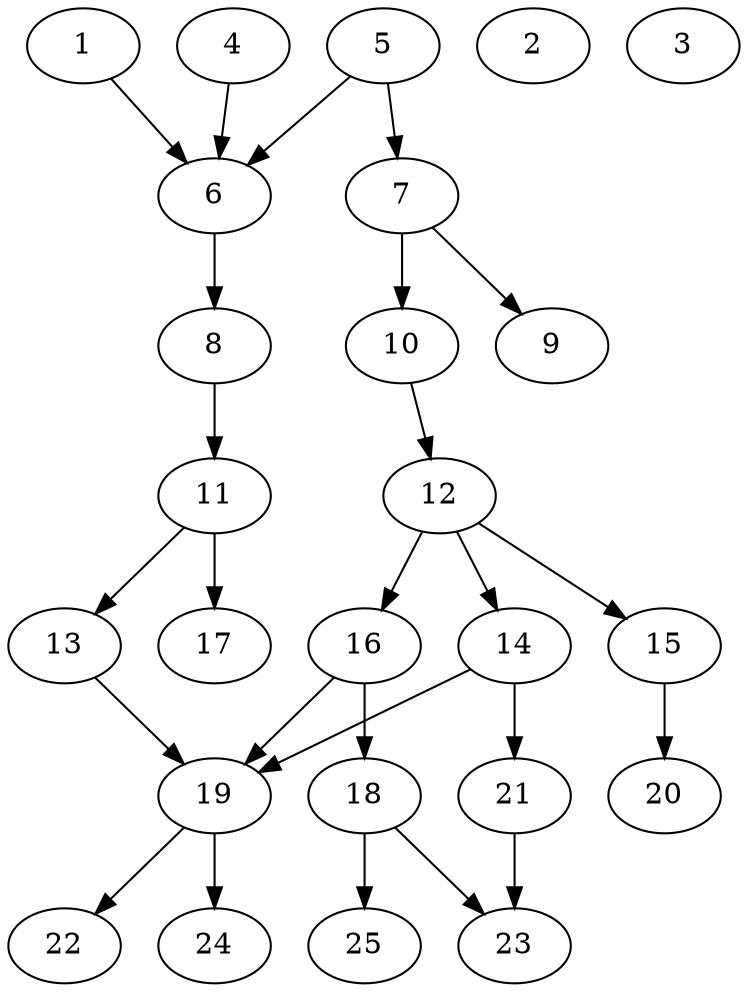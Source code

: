 // DAG automatically generated by daggen at Thu Oct  3 14:00:39 2019
// ./daggen --dot -n 25 --ccr 0.5 --fat 0.5 --regular 0.5 --density 0.5 --mindata 5242880 --maxdata 52428800 
digraph G {
  1 [size="90013696", alpha="0.02", expect_size="45006848"] 
  1 -> 6 [size ="45006848"]
  2 [size="57378816", alpha="0.16", expect_size="28689408"] 
  3 [size="36130816", alpha="0.13", expect_size="18065408"] 
  4 [size="22093824", alpha="0.06", expect_size="11046912"] 
  4 -> 6 [size ="11046912"]
  5 [size="52666368", alpha="0.04", expect_size="26333184"] 
  5 -> 6 [size ="26333184"]
  5 -> 7 [size ="26333184"]
  6 [size="40132608", alpha="0.16", expect_size="20066304"] 
  6 -> 8 [size ="20066304"]
  7 [size="50806784", alpha="0.15", expect_size="25403392"] 
  7 -> 9 [size ="25403392"]
  7 -> 10 [size ="25403392"]
  8 [size="83365888", alpha="0.08", expect_size="41682944"] 
  8 -> 11 [size ="41682944"]
  9 [size="72259584", alpha="0.16", expect_size="36129792"] 
  10 [size="75309056", alpha="0.08", expect_size="37654528"] 
  10 -> 12 [size ="37654528"]
  11 [size="45336576", alpha="0.01", expect_size="22668288"] 
  11 -> 13 [size ="22668288"]
  11 -> 17 [size ="22668288"]
  12 [size="55865344", alpha="0.05", expect_size="27932672"] 
  12 -> 14 [size ="27932672"]
  12 -> 15 [size ="27932672"]
  12 -> 16 [size ="27932672"]
  13 [size="36626432", alpha="0.17", expect_size="18313216"] 
  13 -> 19 [size ="18313216"]
  14 [size="99252224", alpha="0.08", expect_size="49626112"] 
  14 -> 19 [size ="49626112"]
  14 -> 21 [size ="49626112"]
  15 [size="31221760", alpha="0.12", expect_size="15610880"] 
  15 -> 20 [size ="15610880"]
  16 [size="50137088", alpha="0.02", expect_size="25068544"] 
  16 -> 18 [size ="25068544"]
  16 -> 19 [size ="25068544"]
  17 [size="29018112", alpha="0.16", expect_size="14509056"] 
  18 [size="101122048", alpha="0.16", expect_size="50561024"] 
  18 -> 23 [size ="50561024"]
  18 -> 25 [size ="50561024"]
  19 [size="46309376", alpha="0.18", expect_size="23154688"] 
  19 -> 22 [size ="23154688"]
  19 -> 24 [size ="23154688"]
  20 [size="25737216", alpha="0.19", expect_size="12868608"] 
  21 [size="61497344", alpha="0.18", expect_size="30748672"] 
  21 -> 23 [size ="30748672"]
  22 [size="67497984", alpha="0.06", expect_size="33748992"] 
  23 [size="92108800", alpha="0.20", expect_size="46054400"] 
  24 [size="77107200", alpha="0.16", expect_size="38553600"] 
  25 [size="18800640", alpha="0.01", expect_size="9400320"] 
}
